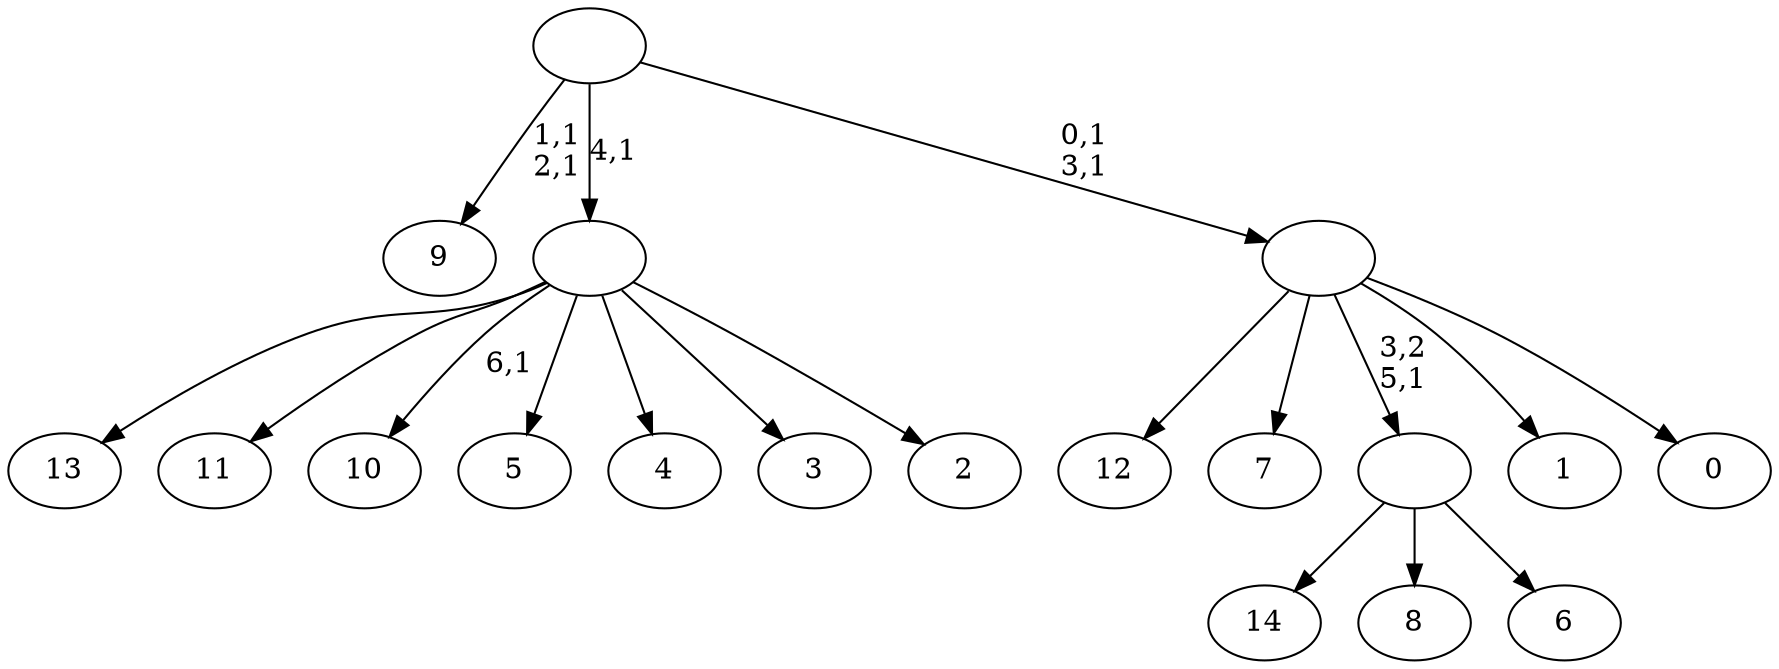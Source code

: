 digraph T {
	22 [label="14"]
	21 [label="13"]
	20 [label="12"]
	19 [label="11"]
	18 [label="10"]
	16 [label="9"]
	13 [label="8"]
	12 [label="7"]
	11 [label="6"]
	10 [label=""]
	9 [label="5"]
	8 [label="4"]
	7 [label="3"]
	6 [label="2"]
	5 [label=""]
	4 [label="1"]
	3 [label="0"]
	2 [label=""]
	0 [label=""]
	10 -> 22 [label=""]
	10 -> 13 [label=""]
	10 -> 11 [label=""]
	5 -> 18 [label="6,1"]
	5 -> 21 [label=""]
	5 -> 19 [label=""]
	5 -> 9 [label=""]
	5 -> 8 [label=""]
	5 -> 7 [label=""]
	5 -> 6 [label=""]
	2 -> 20 [label=""]
	2 -> 12 [label=""]
	2 -> 10 [label="3,2\n5,1"]
	2 -> 4 [label=""]
	2 -> 3 [label=""]
	0 -> 2 [label="0,1\n3,1"]
	0 -> 16 [label="1,1\n2,1"]
	0 -> 5 [label="4,1"]
}
